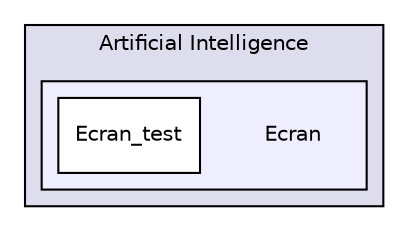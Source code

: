 digraph "/media/nicolas/A600540B0053E13B/Users/nicolas/Documents/Ecole/ISEN/Projet/Coupe de France/Module Cerveau/Artificial Intelligence/Ecran" {
  compound=true
  node [ fontsize="10", fontname="Helvetica"];
  edge [ labelfontsize="10", labelfontname="Helvetica"];
  subgraph clusterdir_89994ad9d93a0db5eea5a2bb0e2e09a4 {
    graph [ bgcolor="#ddddee", pencolor="black", label="Artificial Intelligence" fontname="Helvetica", fontsize="10", URL="dir_89994ad9d93a0db5eea5a2bb0e2e09a4.html"]
  subgraph clusterdir_8ae39278e8fb31f23d02f7b27e7e0353 {
    graph [ bgcolor="#eeeeff", pencolor="black", label="" URL="dir_8ae39278e8fb31f23d02f7b27e7e0353.html"];
    dir_8ae39278e8fb31f23d02f7b27e7e0353 [shape=plaintext label="Ecran"];
    dir_68231d0189c3d65bff39162268fa0ac1 [shape=box label="Ecran_test" color="black" fillcolor="white" style="filled" URL="dir_68231d0189c3d65bff39162268fa0ac1.html"];
  }
  }
}
